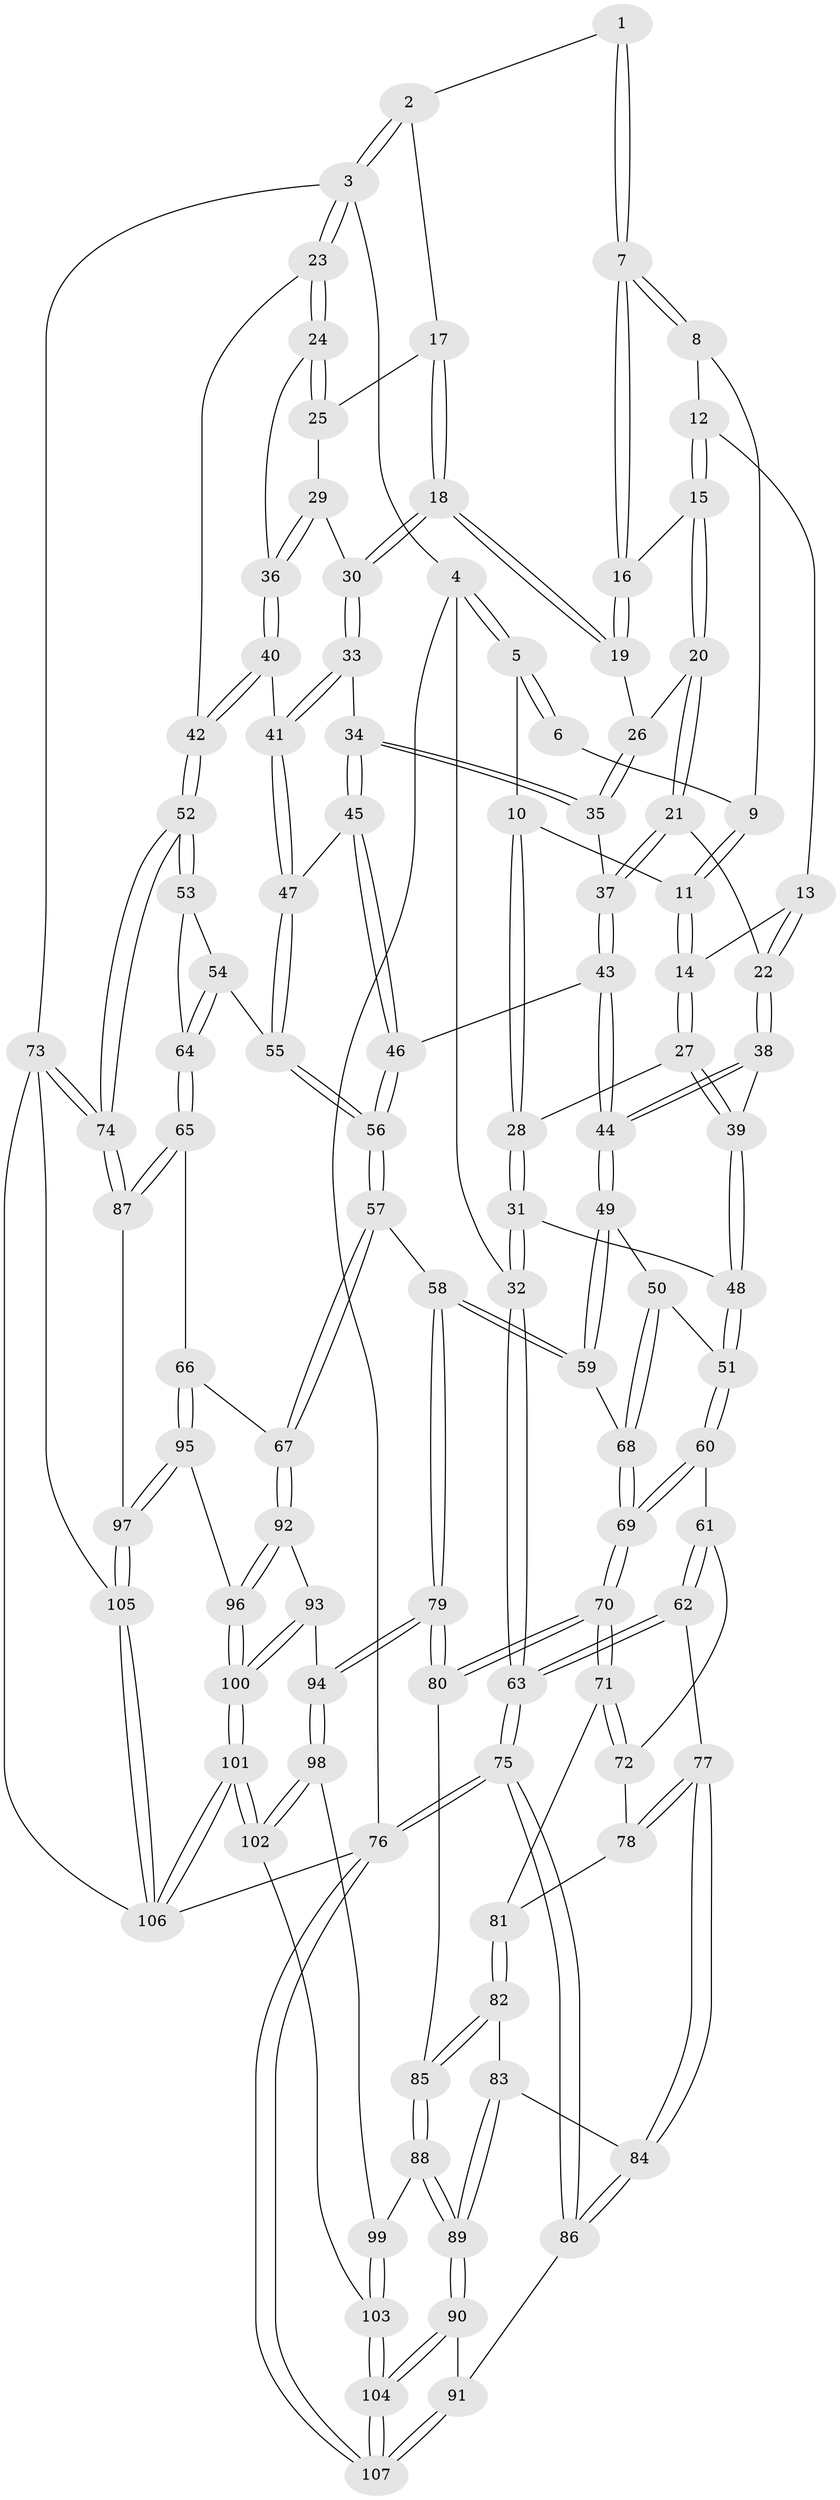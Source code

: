 // Generated by graph-tools (version 1.1) at 2025/27/03/09/25 03:27:14]
// undirected, 107 vertices, 264 edges
graph export_dot {
graph [start="1"]
  node [color=gray90,style=filled];
  1 [pos="+0.38029885633469906+0"];
  2 [pos="+0.8079074791233543+0"];
  3 [pos="+1+0"];
  4 [pos="+0+0"];
  5 [pos="+0+0"];
  6 [pos="+0.24029296495598546+0"];
  7 [pos="+0.40280563283544596+0.025076699384849015"];
  8 [pos="+0.2550718206800456+0.04627714397121218"];
  9 [pos="+0.2113858525175277+0.025404512123469492"];
  10 [pos="+0.10605502891514094+0.06774994086513393"];
  11 [pos="+0.177234278969587+0.08386107416897372"];
  12 [pos="+0.28570262444230976+0.08510732425279065"];
  13 [pos="+0.2795536524065643+0.09704252962079293"];
  14 [pos="+0.20015291354822898+0.14935849249981825"];
  15 [pos="+0.40227691900967355+0.04589642855143967"];
  16 [pos="+0.4038849130059574+0.029938769536140754"];
  17 [pos="+0.7974448103847771+0"];
  18 [pos="+0.7182203042895923+0.010716319707999812"];
  19 [pos="+0.6347488318346599+0.05637494027279384"];
  20 [pos="+0.41058919208157935+0.11199376803999594"];
  21 [pos="+0.3974373061903615+0.168313930429301"];
  22 [pos="+0.36474759019749114+0.1918949208010854"];
  23 [pos="+1+0.22514892573434878"];
  24 [pos="+0.983274108634717+0.14931811361129282"];
  25 [pos="+0.9340281696714252+0.11574124721834056"];
  26 [pos="+0.5738643661861997+0.11919145373361828"];
  27 [pos="+0.20624308536679356+0.2651140935332618"];
  28 [pos="+0+0.2218901071164678"];
  29 [pos="+0.8745535979944756+0.1638131118893742"];
  30 [pos="+0.7368034671383266+0.09250661212327069"];
  31 [pos="+0+0.23674903592425767"];
  32 [pos="+0+0.24205866602008347"];
  33 [pos="+0.730050287288316+0.18250331663668734"];
  34 [pos="+0.5717632564794398+0.24030810341407322"];
  35 [pos="+0.5479677400730295+0.22099227583464798"];
  36 [pos="+0.892090931949041+0.2033704231036504"];
  37 [pos="+0.4869301725471644+0.22693902744568037"];
  38 [pos="+0.28034482080045015+0.2705313183333018"];
  39 [pos="+0.21590292643609865+0.2742197573803624"];
  40 [pos="+0.8918371281756523+0.2820376362929053"];
  41 [pos="+0.7679990786675472+0.30784985884070987"];
  42 [pos="+1+0.3677968387436412"];
  43 [pos="+0.4531777235119298+0.3914223551304529"];
  44 [pos="+0.42151909645655433+0.3967437100547857"];
  45 [pos="+0.5968247961059533+0.3222324483559818"];
  46 [pos="+0.4992243321332496+0.4033144978426381"];
  47 [pos="+0.7429626962009197+0.3571967163803302"];
  48 [pos="+0.1742282081343616+0.42613319017372847"];
  49 [pos="+0.36803673528683184+0.49199875642414287"];
  50 [pos="+0.2947983832064253+0.49078784620241794"];
  51 [pos="+0.16676863056491895+0.47015587169036516"];
  52 [pos="+1+0.4931383526362912"];
  53 [pos="+1+0.4996792450527443"];
  54 [pos="+0.8394759078516529+0.4633924913732579"];
  55 [pos="+0.748088028586324+0.42071712478607737"];
  56 [pos="+0.6287439053882177+0.5741441617799778"];
  57 [pos="+0.6249175301031742+0.6052845822271756"];
  58 [pos="+0.4724093594544131+0.6559263630055968"];
  59 [pos="+0.3808538318521627+0.5299281049448958"];
  60 [pos="+0.16122494669291101+0.47666283885616245"];
  61 [pos="+0.155184074914834+0.4800064172953225"];
  62 [pos="+0+0.4852102984363727"];
  63 [pos="+0+0.46318654650290036"];
  64 [pos="+0.809543368265066+0.6371640686247878"];
  65 [pos="+0.7709462766439019+0.6796752429687932"];
  66 [pos="+0.6729490759950609+0.6554643903063894"];
  67 [pos="+0.6634915986578772+0.6470175520338296"];
  68 [pos="+0.2852943039159895+0.6127939779870071"];
  69 [pos="+0.2657932529763269+0.6390222171956038"];
  70 [pos="+0.26878384983995574+0.6691624365818706"];
  71 [pos="+0.21884002828244364+0.64580167625699"];
  72 [pos="+0.1291179459651621+0.5929407538829063"];
  73 [pos="+1+0.8134410192671899"];
  74 [pos="+1+0.7833508075241156"];
  75 [pos="+0+0.7990097702092631"];
  76 [pos="+0+1"];
  77 [pos="+0.07596265642053385+0.6523233951861185"];
  78 [pos="+0.1205264291775592+0.6156613599974883"];
  79 [pos="+0.42040231293808833+0.7230264220660811"];
  80 [pos="+0.2762391288048054+0.7000498907909004"];
  81 [pos="+0.13298162984147813+0.6291329580819781"];
  82 [pos="+0.19285767455669547+0.7039489795575801"];
  83 [pos="+0.08303020638512644+0.7097279542582664"];
  84 [pos="+0.06132014041254898+0.6997424099651877"];
  85 [pos="+0.2402645497816747+0.7261731541054857"];
  86 [pos="+0+0.8055020982520932"];
  87 [pos="+0.8874847311508346+0.7876655245916249"];
  88 [pos="+0.20683658477556102+0.800667175661481"];
  89 [pos="+0.17093808363456106+0.8225842169511065"];
  90 [pos="+0.11453923133940026+0.8869962396887371"];
  91 [pos="+0.013732801857973358+0.8574838095392929"];
  92 [pos="+0.5512610465562879+0.812727795091851"];
  93 [pos="+0.5014618282251296+0.8038293298646707"];
  94 [pos="+0.42435328968358965+0.7552732329690538"];
  95 [pos="+0.661435843740336+0.7873054342609149"];
  96 [pos="+0.607314778016089+0.8546130095536136"];
  97 [pos="+0.778759904762254+0.9245724695137277"];
  98 [pos="+0.37861522996480335+0.9167952074562558"];
  99 [pos="+0.22396800974134556+0.8145150126497689"];
  100 [pos="+0.5845231356850922+1"];
  101 [pos="+0.5831885463546013+1"];
  102 [pos="+0.40136512014718684+1"];
  103 [pos="+0.3088598178110532+1"];
  104 [pos="+0.24661397412554828+1"];
  105 [pos="+0.743544481417349+1"];
  106 [pos="+0.6624971417869543+1"];
  107 [pos="+0.03266693959123247+1"];
  1 -- 2;
  1 -- 7;
  1 -- 7;
  2 -- 3;
  2 -- 3;
  2 -- 17;
  3 -- 4;
  3 -- 23;
  3 -- 23;
  3 -- 73;
  4 -- 5;
  4 -- 5;
  4 -- 32;
  4 -- 76;
  5 -- 6;
  5 -- 6;
  5 -- 10;
  6 -- 9;
  7 -- 8;
  7 -- 8;
  7 -- 16;
  7 -- 16;
  8 -- 9;
  8 -- 12;
  9 -- 11;
  9 -- 11;
  10 -- 11;
  10 -- 28;
  10 -- 28;
  11 -- 14;
  11 -- 14;
  12 -- 13;
  12 -- 15;
  12 -- 15;
  13 -- 14;
  13 -- 22;
  13 -- 22;
  14 -- 27;
  14 -- 27;
  15 -- 16;
  15 -- 20;
  15 -- 20;
  16 -- 19;
  16 -- 19;
  17 -- 18;
  17 -- 18;
  17 -- 25;
  18 -- 19;
  18 -- 19;
  18 -- 30;
  18 -- 30;
  19 -- 26;
  20 -- 21;
  20 -- 21;
  20 -- 26;
  21 -- 22;
  21 -- 37;
  21 -- 37;
  22 -- 38;
  22 -- 38;
  23 -- 24;
  23 -- 24;
  23 -- 42;
  24 -- 25;
  24 -- 25;
  24 -- 36;
  25 -- 29;
  26 -- 35;
  26 -- 35;
  27 -- 28;
  27 -- 39;
  27 -- 39;
  28 -- 31;
  28 -- 31;
  29 -- 30;
  29 -- 36;
  29 -- 36;
  30 -- 33;
  30 -- 33;
  31 -- 32;
  31 -- 32;
  31 -- 48;
  32 -- 63;
  32 -- 63;
  33 -- 34;
  33 -- 41;
  33 -- 41;
  34 -- 35;
  34 -- 35;
  34 -- 45;
  34 -- 45;
  35 -- 37;
  36 -- 40;
  36 -- 40;
  37 -- 43;
  37 -- 43;
  38 -- 39;
  38 -- 44;
  38 -- 44;
  39 -- 48;
  39 -- 48;
  40 -- 41;
  40 -- 42;
  40 -- 42;
  41 -- 47;
  41 -- 47;
  42 -- 52;
  42 -- 52;
  43 -- 44;
  43 -- 44;
  43 -- 46;
  44 -- 49;
  44 -- 49;
  45 -- 46;
  45 -- 46;
  45 -- 47;
  46 -- 56;
  46 -- 56;
  47 -- 55;
  47 -- 55;
  48 -- 51;
  48 -- 51;
  49 -- 50;
  49 -- 59;
  49 -- 59;
  50 -- 51;
  50 -- 68;
  50 -- 68;
  51 -- 60;
  51 -- 60;
  52 -- 53;
  52 -- 53;
  52 -- 74;
  52 -- 74;
  53 -- 54;
  53 -- 64;
  54 -- 55;
  54 -- 64;
  54 -- 64;
  55 -- 56;
  55 -- 56;
  56 -- 57;
  56 -- 57;
  57 -- 58;
  57 -- 67;
  57 -- 67;
  58 -- 59;
  58 -- 59;
  58 -- 79;
  58 -- 79;
  59 -- 68;
  60 -- 61;
  60 -- 69;
  60 -- 69;
  61 -- 62;
  61 -- 62;
  61 -- 72;
  62 -- 63;
  62 -- 63;
  62 -- 77;
  63 -- 75;
  63 -- 75;
  64 -- 65;
  64 -- 65;
  65 -- 66;
  65 -- 87;
  65 -- 87;
  66 -- 67;
  66 -- 95;
  66 -- 95;
  67 -- 92;
  67 -- 92;
  68 -- 69;
  68 -- 69;
  69 -- 70;
  69 -- 70;
  70 -- 71;
  70 -- 71;
  70 -- 80;
  70 -- 80;
  71 -- 72;
  71 -- 72;
  71 -- 81;
  72 -- 78;
  73 -- 74;
  73 -- 74;
  73 -- 105;
  73 -- 106;
  74 -- 87;
  74 -- 87;
  75 -- 76;
  75 -- 76;
  75 -- 86;
  75 -- 86;
  76 -- 107;
  76 -- 107;
  76 -- 106;
  77 -- 78;
  77 -- 78;
  77 -- 84;
  77 -- 84;
  78 -- 81;
  79 -- 80;
  79 -- 80;
  79 -- 94;
  79 -- 94;
  80 -- 85;
  81 -- 82;
  81 -- 82;
  82 -- 83;
  82 -- 85;
  82 -- 85;
  83 -- 84;
  83 -- 89;
  83 -- 89;
  84 -- 86;
  84 -- 86;
  85 -- 88;
  85 -- 88;
  86 -- 91;
  87 -- 97;
  88 -- 89;
  88 -- 89;
  88 -- 99;
  89 -- 90;
  89 -- 90;
  90 -- 91;
  90 -- 104;
  90 -- 104;
  91 -- 107;
  91 -- 107;
  92 -- 93;
  92 -- 96;
  92 -- 96;
  93 -- 94;
  93 -- 100;
  93 -- 100;
  94 -- 98;
  94 -- 98;
  95 -- 96;
  95 -- 97;
  95 -- 97;
  96 -- 100;
  96 -- 100;
  97 -- 105;
  97 -- 105;
  98 -- 99;
  98 -- 102;
  98 -- 102;
  99 -- 103;
  99 -- 103;
  100 -- 101;
  100 -- 101;
  101 -- 102;
  101 -- 102;
  101 -- 106;
  101 -- 106;
  102 -- 103;
  103 -- 104;
  103 -- 104;
  104 -- 107;
  104 -- 107;
  105 -- 106;
  105 -- 106;
}
